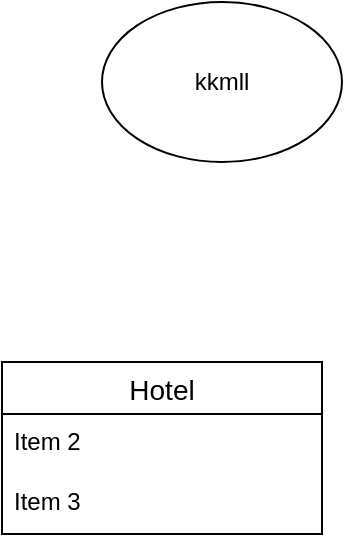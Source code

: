 <mxfile version="13.6.6" type="github">
  <diagram id="2sbigz0lVa65RrUDfKOM" name="Page-1">
    <mxGraphModel dx="538" dy="509" grid="1" gridSize="10" guides="1" tooltips="1" connect="1" arrows="1" fold="1" page="1" pageScale="1" pageWidth="827" pageHeight="1169" math="0" shadow="0">
      <root>
        <mxCell id="0" />
        <mxCell id="1" parent="0" />
        <mxCell id="WdtQTVNKDJeTo-3nBAal-6" value="Hotel" style="swimlane;fontStyle=0;childLayout=stackLayout;horizontal=1;startSize=26;horizontalStack=0;resizeParent=1;resizeParentMax=0;resizeLast=0;collapsible=1;marginBottom=0;align=center;fontSize=14;" vertex="1" parent="1">
          <mxGeometry x="180" y="250" width="160" height="86" as="geometry" />
        </mxCell>
        <mxCell id="WdtQTVNKDJeTo-3nBAal-8" value="Item 2" style="text;strokeColor=none;fillColor=none;spacingLeft=4;spacingRight=4;overflow=hidden;rotatable=0;points=[[0,0.5],[1,0.5]];portConstraint=eastwest;fontSize=12;" vertex="1" parent="WdtQTVNKDJeTo-3nBAal-6">
          <mxGeometry y="26" width="160" height="30" as="geometry" />
        </mxCell>
        <mxCell id="WdtQTVNKDJeTo-3nBAal-9" value="Item 3" style="text;strokeColor=none;fillColor=none;spacingLeft=4;spacingRight=4;overflow=hidden;rotatable=0;points=[[0,0.5],[1,0.5]];portConstraint=eastwest;fontSize=12;" vertex="1" parent="WdtQTVNKDJeTo-3nBAal-6">
          <mxGeometry y="56" width="160" height="30" as="geometry" />
        </mxCell>
        <mxCell id="898SECY66IKiuvMEZUHz-2" value="kkmll" style="ellipse;whiteSpace=wrap;html=1;" vertex="1" parent="1">
          <mxGeometry x="230" y="70" width="120" height="80" as="geometry" />
        </mxCell>
      </root>
    </mxGraphModel>
  </diagram>
</mxfile>
